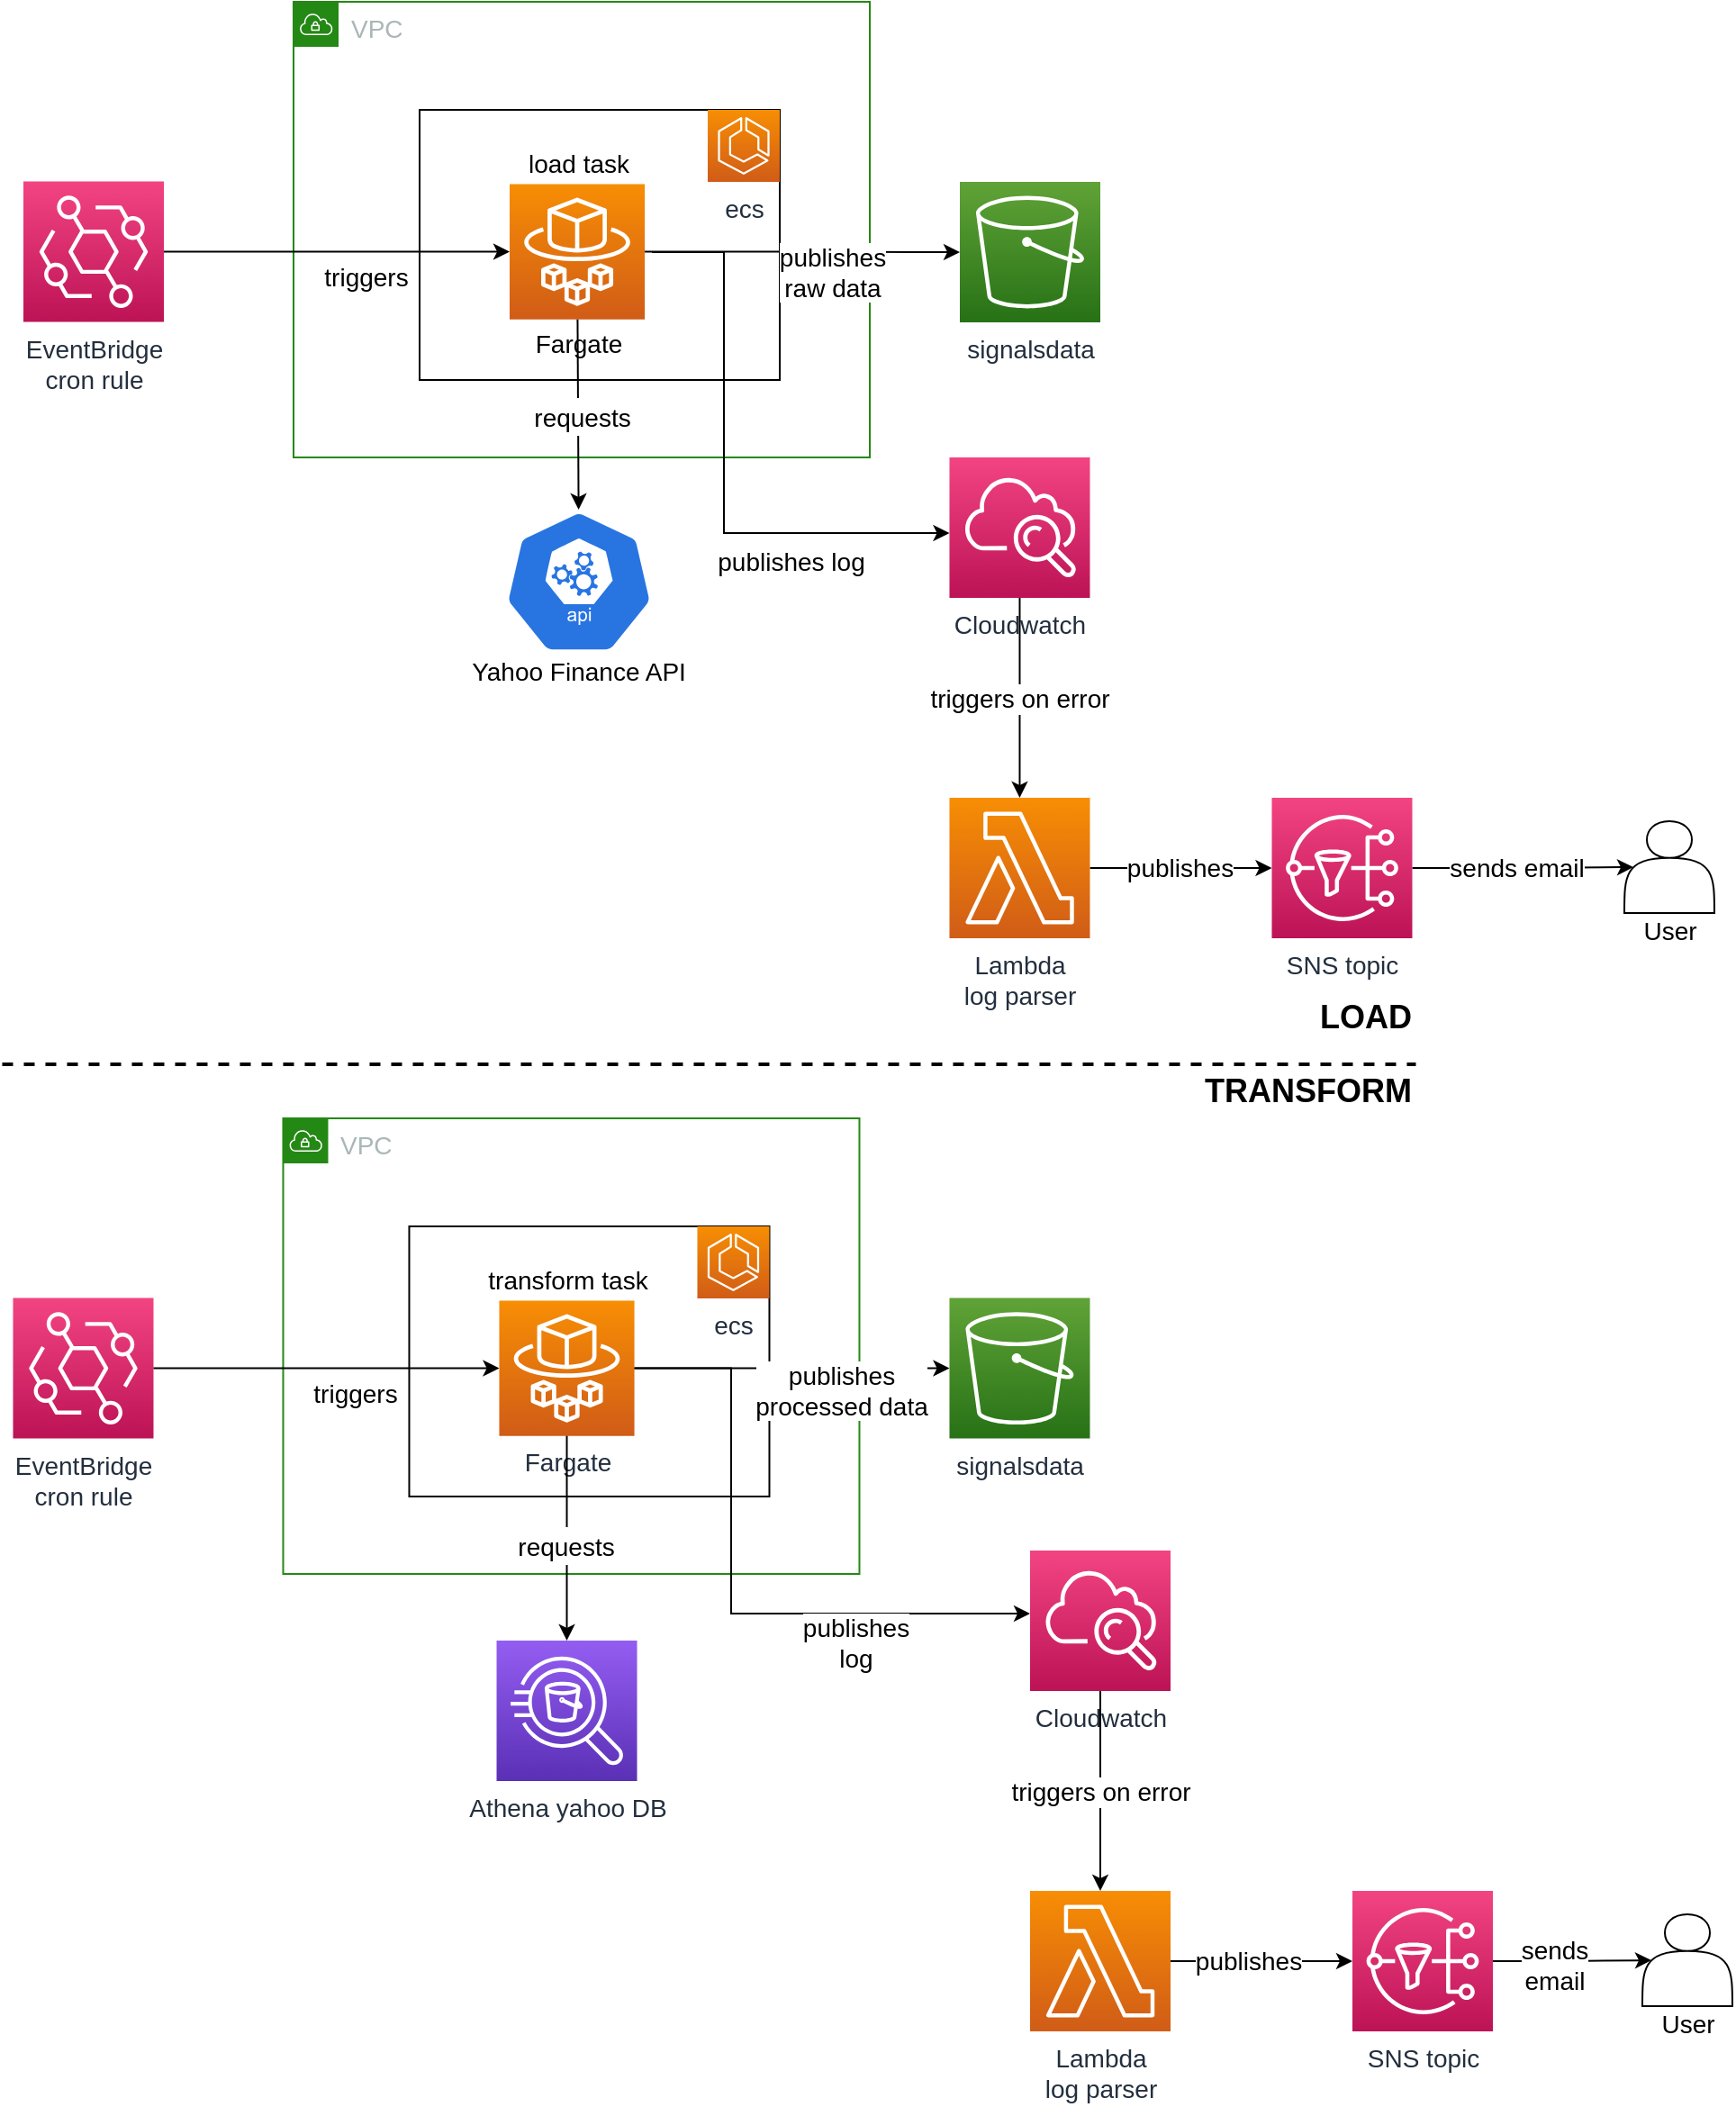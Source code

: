 <mxfile version="12.4.8" type="device"><diagram id="MU46nbHn7iXFkazeqXxV" name="Page-1"><mxGraphModel dx="1186" dy="679" grid="1" gridSize="10" guides="1" tooltips="1" connect="1" arrows="1" fold="1" page="1" pageScale="1" pageWidth="827" pageHeight="1169" math="0" shadow="0"><root><mxCell id="0"/><mxCell id="1" parent="0"/><mxCell id="FlsPnfBNSBYSUubcoopE-9" value="VPC" style="points=[[0,0],[0.25,0],[0.5,0],[0.75,0],[1,0],[1,0.25],[1,0.5],[1,0.75],[1,1],[0.75,1],[0.5,1],[0.25,1],[0,1],[0,0.75],[0,0.5],[0,0.25]];outlineConnect=0;gradientColor=none;html=1;whiteSpace=wrap;fontSize=14;fontStyle=0;shape=mxgraph.aws4.group;grIcon=mxgraph.aws4.group_vpc;strokeColor=#248814;fillColor=none;verticalAlign=top;align=left;spacingLeft=30;fontColor=#AAB7B8;dashed=0;" parent="1" vertex="1"><mxGeometry x="181" y="20" width="320" height="253" as="geometry"/></mxCell><mxCell id="FlsPnfBNSBYSUubcoopE-1" value="EventBridge&lt;br&gt;cron rule" style="outlineConnect=0;fontColor=#232F3E;gradientColor=#F34482;gradientDirection=north;fillColor=#BC1356;strokeColor=#ffffff;dashed=0;verticalLabelPosition=bottom;verticalAlign=top;align=center;html=1;fontSize=14;fontStyle=0;aspect=fixed;shape=mxgraph.aws4.resourceIcon;resIcon=mxgraph.aws4.eventbridge;" parent="1" vertex="1"><mxGeometry x="31" y="119.8" width="78" height="78" as="geometry"/></mxCell><mxCell id="FlsPnfBNSBYSUubcoopE-6" value="" style="group;fontSize=14;" parent="1" vertex="1" connectable="0"><mxGeometry x="361" y="120" width="313.24" height="292" as="geometry"/></mxCell><mxCell id="FlsPnfBNSBYSUubcoopE-5" value="" style="group;fontSize=14;" parent="FlsPnfBNSBYSUubcoopE-6" vertex="1" connectable="0"><mxGeometry x="-40" y="-30" width="307" height="322" as="geometry"/></mxCell><mxCell id="FlsPnfBNSBYSUubcoopE-11" value="" style="group;fontSize=14;" parent="FlsPnfBNSBYSUubcoopE-5" vertex="1" connectable="0"><mxGeometry x="-70" y="-10" width="200" height="150" as="geometry"/></mxCell><mxCell id="FlsPnfBNSBYSUubcoopE-4" value="" style="rounded=0;whiteSpace=wrap;html=1;fontSize=14;" parent="FlsPnfBNSBYSUubcoopE-11" vertex="1"><mxGeometry width="200.0" height="150" as="geometry"/></mxCell><mxCell id="FlsPnfBNSBYSUubcoopE-2" value="ecs" style="outlineConnect=0;fontColor=#232F3E;gradientColor=#F78E04;gradientDirection=north;fillColor=#D05C17;strokeColor=#ffffff;dashed=0;verticalLabelPosition=bottom;verticalAlign=top;align=center;html=1;fontSize=14;fontStyle=0;aspect=fixed;shape=mxgraph.aws4.resourceIcon;resIcon=mxgraph.aws4.ecs;" parent="FlsPnfBNSBYSUubcoopE-11" vertex="1"><mxGeometry x="160" width="40" height="40" as="geometry"/></mxCell><mxCell id="FlsPnfBNSBYSUubcoopE-41" value="" style="group;fontSize=14;" parent="FlsPnfBNSBYSUubcoopE-11" vertex="1" connectable="0"><mxGeometry x="32.52" y="20" width="115" height="120" as="geometry"/></mxCell><mxCell id="FlsPnfBNSBYSUubcoopE-3" value="" style="outlineConnect=0;fontColor=#232F3E;gradientColor=#F78E04;gradientDirection=north;fillColor=#D05C17;strokeColor=#ffffff;dashed=0;verticalLabelPosition=bottom;verticalAlign=top;align=center;html=1;fontSize=14;fontStyle=0;aspect=fixed;shape=mxgraph.aws4.resourceIcon;resIcon=mxgraph.aws4.fargate;" parent="FlsPnfBNSBYSUubcoopE-41" vertex="1"><mxGeometry x="17.48" y="21.28" width="75.04" height="75.04" as="geometry"/></mxCell><mxCell id="FlsPnfBNSBYSUubcoopE-40" value="load task" style="text;html=1;align=center;verticalAlign=middle;resizable=0;points=[];autosize=1;fontSize=14;" parent="FlsPnfBNSBYSUubcoopE-41" vertex="1"><mxGeometry x="20" width="70" height="20" as="geometry"/></mxCell><mxCell id="fnT_rszr4FKE6lshZ6Yc-27" value="&lt;span style=&quot;background-color: rgb(255 , 255 , 255)&quot;&gt;Fargate&lt;/span&gt;" style="text;html=1;align=center;verticalAlign=middle;resizable=0;points=[];autosize=1;fontSize=14;" vertex="1" parent="FlsPnfBNSBYSUubcoopE-41"><mxGeometry x="25" y="100" width="60" height="20" as="geometry"/></mxCell><mxCell id="FlsPnfBNSBYSUubcoopE-20" value="" style="group;fontSize=14;" parent="FlsPnfBNSBYSUubcoopE-5" vertex="1" connectable="0"><mxGeometry x="16.28" y="222" width="142.48" height="100" as="geometry"/></mxCell><mxCell id="FlsPnfBNSBYSUubcoopE-13" value="" style="html=1;dashed=0;whitespace=wrap;fillColor=#2875E2;strokeColor=#ffffff;points=[[0.005,0.63,0],[0.1,0.2,0],[0.9,0.2,0],[0.5,0,0],[0.995,0.63,0],[0.72,0.99,0],[0.5,1,0],[0.28,0.99,0]];shape=mxgraph.kubernetes.icon;prIcon=api;fontSize=14;" parent="FlsPnfBNSBYSUubcoopE-20" vertex="1"><mxGeometry x="-69" y="-10" width="142.48" height="80" as="geometry"/></mxCell><mxCell id="FlsPnfBNSBYSUubcoopE-19" value="Yahoo Finance API" style="text;html=1;align=center;verticalAlign=middle;resizable=0;points=[];autosize=1;fontSize=14;" parent="FlsPnfBNSBYSUubcoopE-20" vertex="1"><mxGeometry x="-63.76" y="70" width="130" height="20" as="geometry"/></mxCell><mxCell id="FlsPnfBNSBYSUubcoopE-64" style="edgeStyle=orthogonalEdgeStyle;rounded=0;orthogonalLoop=1;jettySize=auto;html=1;strokeWidth=1;fontSize=14;" parent="FlsPnfBNSBYSUubcoopE-5" target="fnT_rszr4FKE6lshZ6Yc-6" edge="1"><mxGeometry relative="1" as="geometry"><mxPoint x="59" y="69" as="sourcePoint"/><mxPoint x="224.24" y="225" as="targetPoint"/><Array as="points"><mxPoint x="99" y="69"/><mxPoint x="99" y="225"/></Array></mxGeometry></mxCell><mxCell id="FlsPnfBNSBYSUubcoopE-65" value="&lt;font style=&quot;font-size: 14px&quot;&gt;publishes log&lt;/font&gt;" style="text;html=1;align=center;verticalAlign=middle;resizable=0;points=[];labelBackgroundColor=#ffffff;fontSize=14;" parent="FlsPnfBNSBYSUubcoopE-64" vertex="1" connectable="0"><mxGeometry x="0.475" relative="1" as="geometry"><mxPoint x="-4.28" y="15.47" as="offset"/></mxGeometry></mxCell><mxCell id="FlsPnfBNSBYSUubcoopE-85" value="" style="endArrow=classic;html=1;strokeWidth=1;fontSize=18;" parent="FlsPnfBNSBYSUubcoopE-5" source="FlsPnfBNSBYSUubcoopE-3" target="FlsPnfBNSBYSUubcoopE-13" edge="1"><mxGeometry width="50" height="50" relative="1" as="geometry"><mxPoint x="-190" y="260" as="sourcePoint"/><mxPoint x="-140" y="210" as="targetPoint"/></mxGeometry></mxCell><mxCell id="FlsPnfBNSBYSUubcoopE-86" value="&lt;font style=&quot;font-size: 14px&quot;&gt;requests&lt;/font&gt;" style="text;html=1;align=center;verticalAlign=middle;resizable=0;points=[];labelBackgroundColor=#ffffff;fontSize=18;" parent="FlsPnfBNSBYSUubcoopE-85" vertex="1" connectable="0"><mxGeometry x="0.001" y="2" relative="1" as="geometry"><mxPoint as="offset"/></mxGeometry></mxCell><mxCell id="fnT_rszr4FKE6lshZ6Yc-6" value="&lt;font style=&quot;font-size: 14px ; background-color: rgb(255 , 255 , 255)&quot;&gt;Cloudwatch&lt;/font&gt;" style="outlineConnect=0;fontColor=#232F3E;gradientColor=#F34482;gradientDirection=north;fillColor=#BC1356;strokeColor=#ffffff;dashed=0;verticalLabelPosition=bottom;verticalAlign=top;align=center;html=1;fontSize=12;fontStyle=0;aspect=fixed;shape=mxgraph.aws4.resourceIcon;resIcon=mxgraph.aws4.cloudwatch;" vertex="1" parent="FlsPnfBNSBYSUubcoopE-5"><mxGeometry x="224.24" y="183" width="78" height="78" as="geometry"/></mxCell><mxCell id="FlsPnfBNSBYSUubcoopE-7" style="edgeStyle=orthogonalEdgeStyle;rounded=0;orthogonalLoop=1;jettySize=auto;html=1;fontSize=14;" parent="1" source="FlsPnfBNSBYSUubcoopE-1" target="FlsPnfBNSBYSUubcoopE-3" edge="1"><mxGeometry relative="1" as="geometry"/></mxCell><mxCell id="FlsPnfBNSBYSUubcoopE-8" value="triggers" style="text;html=1;align=center;verticalAlign=middle;resizable=0;points=[];labelBackgroundColor=#ffffff;fontSize=14;" parent="FlsPnfBNSBYSUubcoopE-7" vertex="1" connectable="0"><mxGeometry x="-0.438" y="-2" relative="1" as="geometry"><mxPoint x="58" y="12.2" as="offset"/></mxGeometry></mxCell><mxCell id="FlsPnfBNSBYSUubcoopE-16" value="signalsdata" style="outlineConnect=0;fontColor=#232F3E;gradientColor=#60A337;gradientDirection=north;fillColor=#277116;strokeColor=#ffffff;dashed=0;verticalLabelPosition=bottom;verticalAlign=top;align=center;html=1;fontSize=14;fontStyle=0;aspect=fixed;shape=mxgraph.aws4.resourceIcon;resIcon=mxgraph.aws4.s3;" parent="1" vertex="1"><mxGeometry x="551" y="120" width="78" height="78" as="geometry"/></mxCell><mxCell id="FlsPnfBNSBYSUubcoopE-17" style="edgeStyle=orthogonalEdgeStyle;rounded=0;orthogonalLoop=1;jettySize=auto;html=1;fontSize=14;" parent="1" source="FlsPnfBNSBYSUubcoopE-3" target="FlsPnfBNSBYSUubcoopE-16" edge="1"><mxGeometry relative="1" as="geometry"/></mxCell><mxCell id="FlsPnfBNSBYSUubcoopE-18" value="publishes&lt;br&gt;raw data" style="text;html=1;align=center;verticalAlign=middle;resizable=0;points=[];labelBackgroundColor=#ffffff;fontSize=14;" parent="FlsPnfBNSBYSUubcoopE-17" vertex="1" connectable="0"><mxGeometry x="-0.16" y="2" relative="1" as="geometry"><mxPoint x="29.84" y="12.88" as="offset"/></mxGeometry></mxCell><mxCell id="FlsPnfBNSBYSUubcoopE-21" value="VPC" style="points=[[0,0],[0.25,0],[0.5,0],[0.75,0],[1,0],[1,0.25],[1,0.5],[1,0.75],[1,1],[0.75,1],[0.5,1],[0.25,1],[0,1],[0,0.75],[0,0.5],[0,0.25]];outlineConnect=0;gradientColor=none;html=1;whiteSpace=wrap;fontSize=14;fontStyle=0;shape=mxgraph.aws4.group;grIcon=mxgraph.aws4.group_vpc;strokeColor=#248814;fillColor=none;verticalAlign=top;align=left;spacingLeft=30;fontColor=#AAB7B8;dashed=0;" parent="1" vertex="1"><mxGeometry x="175.24" y="640" width="320" height="253" as="geometry"/></mxCell><mxCell id="FlsPnfBNSBYSUubcoopE-22" value="EventBridge&lt;br&gt;cron rule" style="outlineConnect=0;fontColor=#232F3E;gradientColor=#F34482;gradientDirection=north;fillColor=#BC1356;strokeColor=#ffffff;dashed=0;verticalLabelPosition=bottom;verticalAlign=top;align=center;html=1;fontSize=14;fontStyle=0;aspect=fixed;shape=mxgraph.aws4.resourceIcon;resIcon=mxgraph.aws4.eventbridge;" parent="1" vertex="1"><mxGeometry x="25.24" y="739.8" width="78" height="78" as="geometry"/></mxCell><mxCell id="FlsPnfBNSBYSUubcoopE-23" value="" style="group;fontSize=14;" parent="1" vertex="1" connectable="0"><mxGeometry x="285.24" y="730" width="280" height="308" as="geometry"/></mxCell><mxCell id="FlsPnfBNSBYSUubcoopE-24" value="" style="group;fontSize=14;" parent="FlsPnfBNSBYSUubcoopE-23" vertex="1" connectable="0"><mxGeometry x="-40" y="-30" width="280" height="338" as="geometry"/></mxCell><mxCell id="FlsPnfBNSBYSUubcoopE-25" value="" style="group;fontSize=14;" parent="FlsPnfBNSBYSUubcoopE-24" vertex="1" connectable="0"><mxGeometry width="200" height="150" as="geometry"/></mxCell><mxCell id="FlsPnfBNSBYSUubcoopE-26" value="" style="rounded=0;whiteSpace=wrap;html=1;fontSize=14;" parent="FlsPnfBNSBYSUubcoopE-25" vertex="1"><mxGeometry width="200.0" height="150" as="geometry"/></mxCell><mxCell id="FlsPnfBNSBYSUubcoopE-27" value="ecs" style="outlineConnect=0;fontColor=#232F3E;gradientColor=#F78E04;gradientDirection=north;fillColor=#D05C17;strokeColor=#ffffff;dashed=0;verticalLabelPosition=bottom;verticalAlign=top;align=center;html=1;fontSize=14;fontStyle=0;aspect=fixed;shape=mxgraph.aws4.resourceIcon;resIcon=mxgraph.aws4.ecs;" parent="FlsPnfBNSBYSUubcoopE-25" vertex="1"><mxGeometry x="160" width="40" height="40" as="geometry"/></mxCell><mxCell id="FlsPnfBNSBYSUubcoopE-43" value="" style="group;fontSize=14;" parent="FlsPnfBNSBYSUubcoopE-25" vertex="1" connectable="0"><mxGeometry x="17.52" y="20" width="150" height="96.32" as="geometry"/></mxCell><mxCell id="FlsPnfBNSBYSUubcoopE-28" value="&lt;span style=&quot;background-color: rgb(255 , 255 , 255)&quot;&gt;Fargate&lt;/span&gt;" style="outlineConnect=0;fontColor=#232F3E;gradientColor=#F78E04;gradientDirection=north;fillColor=#D05C17;strokeColor=#ffffff;dashed=0;verticalLabelPosition=bottom;verticalAlign=top;align=center;html=1;fontSize=14;fontStyle=0;aspect=fixed;shape=mxgraph.aws4.resourceIcon;resIcon=mxgraph.aws4.fargate;" parent="FlsPnfBNSBYSUubcoopE-43" vertex="1"><mxGeometry x="32.48" y="21.28" width="75.04" height="75.04" as="geometry"/></mxCell><mxCell id="FlsPnfBNSBYSUubcoopE-42" value="transform task" style="text;html=1;align=center;verticalAlign=middle;resizable=0;points=[];autosize=1;fontSize=14;" parent="FlsPnfBNSBYSUubcoopE-43" vertex="1"><mxGeometry x="20" width="100" height="20" as="geometry"/></mxCell><mxCell id="FlsPnfBNSBYSUubcoopE-39" value="Athena yahoo DB" style="outlineConnect=0;fontColor=#232F3E;gradientColor=#945DF2;gradientDirection=north;fillColor=#5A30B5;strokeColor=#ffffff;dashed=0;verticalLabelPosition=bottom;verticalAlign=top;align=center;html=1;fontSize=14;fontStyle=0;aspect=fixed;shape=mxgraph.aws4.resourceIcon;resIcon=mxgraph.aws4.athena;" parent="FlsPnfBNSBYSUubcoopE-24" vertex="1"><mxGeometry x="48.52" y="230" width="78" height="78" as="geometry"/></mxCell><mxCell id="FlsPnfBNSBYSUubcoopE-80" value="" style="endArrow=classic;html=1;strokeWidth=1;fontSize=18;" parent="FlsPnfBNSBYSUubcoopE-24" source="FlsPnfBNSBYSUubcoopE-28" target="FlsPnfBNSBYSUubcoopE-39" edge="1"><mxGeometry width="50" height="50" relative="1" as="geometry"><mxPoint x="-235.24" y="500" as="sourcePoint"/><mxPoint x="84.76" y="220" as="targetPoint"/></mxGeometry></mxCell><mxCell id="FlsPnfBNSBYSUubcoopE-81" value="&lt;font style=&quot;font-size: 14px&quot;&gt;requests&lt;/font&gt;" style="text;html=1;align=center;verticalAlign=middle;resizable=0;points=[];labelBackgroundColor=#ffffff;fontSize=18;" parent="FlsPnfBNSBYSUubcoopE-80" vertex="1" connectable="0"><mxGeometry x="0.055" y="-1" relative="1" as="geometry"><mxPoint as="offset"/></mxGeometry></mxCell><mxCell id="FlsPnfBNSBYSUubcoopE-34" style="edgeStyle=orthogonalEdgeStyle;rounded=0;orthogonalLoop=1;jettySize=auto;html=1;fontSize=14;" parent="1" source="FlsPnfBNSBYSUubcoopE-22" target="FlsPnfBNSBYSUubcoopE-28" edge="1"><mxGeometry relative="1" as="geometry"/></mxCell><mxCell id="FlsPnfBNSBYSUubcoopE-35" value="triggers" style="text;html=1;align=center;verticalAlign=middle;resizable=0;points=[];labelBackgroundColor=#ffffff;fontSize=14;" parent="FlsPnfBNSBYSUubcoopE-34" vertex="1" connectable="0"><mxGeometry x="-0.438" y="-2" relative="1" as="geometry"><mxPoint x="58" y="12.2" as="offset"/></mxGeometry></mxCell><mxCell id="FlsPnfBNSBYSUubcoopE-36" value="signalsdata" style="outlineConnect=0;fontColor=#232F3E;gradientColor=#60A337;gradientDirection=north;fillColor=#277116;strokeColor=#ffffff;dashed=0;verticalLabelPosition=bottom;verticalAlign=top;align=center;html=1;fontSize=14;fontStyle=0;aspect=fixed;shape=mxgraph.aws4.resourceIcon;resIcon=mxgraph.aws4.s3;" parent="1" vertex="1"><mxGeometry x="545.24" y="739.8" width="78" height="78" as="geometry"/></mxCell><mxCell id="FlsPnfBNSBYSUubcoopE-37" style="edgeStyle=orthogonalEdgeStyle;rounded=0;orthogonalLoop=1;jettySize=auto;html=1;fontSize=14;" parent="1" source="FlsPnfBNSBYSUubcoopE-28" target="FlsPnfBNSBYSUubcoopE-36" edge="1"><mxGeometry relative="1" as="geometry"/></mxCell><mxCell id="FlsPnfBNSBYSUubcoopE-38" value="&lt;font style=&quot;font-size: 14px&quot;&gt;publishes&lt;br&gt;processed data&lt;br&gt;&lt;/font&gt;" style="text;html=1;align=center;verticalAlign=middle;resizable=0;points=[];labelBackgroundColor=#ffffff;fontSize=14;" parent="FlsPnfBNSBYSUubcoopE-37" vertex="1" connectable="0"><mxGeometry x="-0.16" y="2" relative="1" as="geometry"><mxPoint x="41.02" y="13.47" as="offset"/></mxGeometry></mxCell><mxCell id="FlsPnfBNSBYSUubcoopE-45" value="" style="endArrow=none;dashed=1;html=1;strokeWidth=2;fontSize=14;" parent="1" edge="1"><mxGeometry width="50" height="50" relative="1" as="geometry"><mxPoint x="19.24" y="610" as="sourcePoint"/><mxPoint x="804.24" y="610" as="targetPoint"/></mxGeometry></mxCell><mxCell id="FlsPnfBNSBYSUubcoopE-46" value="LOAD" style="text;html=1;align=right;verticalAlign=middle;resizable=0;points=[];autosize=1;fontSize=18;fontStyle=1" parent="1" vertex="1"><mxGeometry x="733.24" y="569" width="70" height="30" as="geometry"/></mxCell><mxCell id="FlsPnfBNSBYSUubcoopE-47" value="TRANSFORM" style="text;html=1;align=right;verticalAlign=middle;resizable=0;points=[];autosize=1;fontSize=18;fontStyle=1" parent="1" vertex="1"><mxGeometry x="673.24" y="610" width="130" height="30" as="geometry"/></mxCell><mxCell id="FlsPnfBNSBYSUubcoopE-52" style="edgeStyle=orthogonalEdgeStyle;rounded=0;orthogonalLoop=1;jettySize=auto;html=1;strokeWidth=1;fontSize=14;" parent="1" target="FlsPnfBNSBYSUubcoopE-51" edge="1"><mxGeometry relative="1" as="geometry"><mxPoint x="584.24" y="940" as="sourcePoint"/></mxGeometry></mxCell><mxCell id="FlsPnfBNSBYSUubcoopE-53" value="publishes" style="text;html=1;align=center;verticalAlign=middle;resizable=0;points=[];labelBackgroundColor=#ffffff;fontSize=14;" parent="FlsPnfBNSBYSUubcoopE-52" vertex="1" connectable="0"><mxGeometry x="0.029" y="2" relative="1" as="geometry"><mxPoint x="35.59" as="offset"/></mxGeometry></mxCell><mxCell id="FlsPnfBNSBYSUubcoopE-49" style="edgeStyle=orthogonalEdgeStyle;rounded=0;orthogonalLoop=1;jettySize=auto;html=1;strokeWidth=1;fontSize=14;" parent="1" source="FlsPnfBNSBYSUubcoopE-28" target="fnT_rszr4FKE6lshZ6Yc-13" edge="1"><mxGeometry relative="1" as="geometry"><Array as="points"><mxPoint x="424" y="779"/><mxPoint x="424" y="915"/></Array><mxPoint x="564.24" y="915" as="targetPoint"/></mxGeometry></mxCell><mxCell id="FlsPnfBNSBYSUubcoopE-50" value="&lt;font style=&quot;font-size: 14px&quot;&gt;publishes&lt;br&gt;log&lt;br&gt;&lt;/font&gt;" style="text;html=1;align=center;verticalAlign=middle;resizable=0;points=[];labelBackgroundColor=#ffffff;fontSize=14;" parent="FlsPnfBNSBYSUubcoopE-49" vertex="1" connectable="0"><mxGeometry x="0.475" relative="1" as="geometry"><mxPoint x="-4.28" y="15.47" as="offset"/></mxGeometry></mxCell><mxCell id="FlsPnfBNSBYSUubcoopE-56" style="edgeStyle=orthogonalEdgeStyle;rounded=0;orthogonalLoop=1;jettySize=auto;html=1;strokeWidth=1;fontSize=14;" parent="1" source="FlsPnfBNSBYSUubcoopE-55" edge="1"><mxGeometry relative="1" as="geometry"><mxPoint x="623.24" y="1069" as="targetPoint"/></mxGeometry></mxCell><mxCell id="FlsPnfBNSBYSUubcoopE-57" value="subscribes" style="text;html=1;align=center;verticalAlign=middle;resizable=0;points=[];labelBackgroundColor=#ffffff;fontSize=14;" parent="FlsPnfBNSBYSUubcoopE-56" vertex="1" connectable="0"><mxGeometry x="0.143" y="3" relative="1" as="geometry"><mxPoint x="4.88" y="7.35" as="offset"/></mxGeometry></mxCell><mxCell id="fnT_rszr4FKE6lshZ6Yc-11" style="edgeStyle=orthogonalEdgeStyle;rounded=0;orthogonalLoop=1;jettySize=auto;html=1;entryX=0.1;entryY=0.5;entryDx=0;entryDy=0;entryPerimeter=0;" edge="1" parent="1" source="FlsPnfBNSBYSUubcoopE-66" target="FlsPnfBNSBYSUubcoopE-70"><mxGeometry relative="1" as="geometry"/></mxCell><mxCell id="fnT_rszr4FKE6lshZ6Yc-12" value="&lt;font style=&quot;font-size: 14px&quot;&gt;sends email&lt;/font&gt;" style="text;html=1;align=center;verticalAlign=middle;resizable=0;points=[];labelBackgroundColor=#ffffff;" vertex="1" connectable="0" parent="fnT_rszr4FKE6lshZ6Yc-11"><mxGeometry x="0.267" y="-1" relative="1" as="geometry"><mxPoint x="-20.24" y="-1" as="offset"/></mxGeometry></mxCell><mxCell id="FlsPnfBNSBYSUubcoopE-66" value="SNS topic" style="outlineConnect=0;fontColor=#232F3E;gradientColor=#F34482;gradientDirection=north;fillColor=#BC1356;strokeColor=#ffffff;dashed=0;verticalLabelPosition=bottom;verticalAlign=top;align=center;html=1;fontSize=14;fontStyle=0;aspect=fixed;shape=mxgraph.aws4.resourceIcon;resIcon=mxgraph.aws4.sns;" parent="1" vertex="1"><mxGeometry x="724.24" y="462" width="78" height="78" as="geometry"/></mxCell><mxCell id="FlsPnfBNSBYSUubcoopE-69" value="" style="group;fontSize=14;" parent="1" vertex="1" connectable="0"><mxGeometry x="920" y="475" width="50" height="71" as="geometry"/></mxCell><mxCell id="FlsPnfBNSBYSUubcoopE-70" value="" style="shape=actor;whiteSpace=wrap;html=1;fontSize=14;" parent="FlsPnfBNSBYSUubcoopE-69" vertex="1"><mxGeometry width="50" height="51" as="geometry"/></mxCell><mxCell id="FlsPnfBNSBYSUubcoopE-71" value="User" style="text;html=1;align=center;verticalAlign=middle;resizable=0;points=[];autosize=1;fontSize=14;" parent="FlsPnfBNSBYSUubcoopE-69" vertex="1"><mxGeometry y="51" width="50" height="20" as="geometry"/></mxCell><mxCell id="fnT_rszr4FKE6lshZ6Yc-8" style="edgeStyle=orthogonalEdgeStyle;rounded=0;orthogonalLoop=1;jettySize=auto;html=1;" edge="1" parent="1" source="fnT_rszr4FKE6lshZ6Yc-1" target="FlsPnfBNSBYSUubcoopE-66"><mxGeometry relative="1" as="geometry"/></mxCell><mxCell id="fnT_rszr4FKE6lshZ6Yc-9" value="&lt;font style=&quot;font-size: 14px&quot;&gt;publishes&lt;/font&gt;" style="text;html=1;align=center;verticalAlign=middle;resizable=0;points=[];labelBackgroundColor=#ffffff;" vertex="1" connectable="0" parent="fnT_rszr4FKE6lshZ6Yc-8"><mxGeometry x="-0.391" y="2" relative="1" as="geometry"><mxPoint x="19" y="1.5" as="offset"/></mxGeometry></mxCell><mxCell id="fnT_rszr4FKE6lshZ6Yc-1" value="&lt;font style=&quot;font-size: 14px&quot;&gt;Lambda&lt;br&gt;log parser&lt;br&gt;&lt;/font&gt;" style="outlineConnect=0;fontColor=#232F3E;gradientColor=#F78E04;gradientDirection=north;fillColor=#D05C17;strokeColor=#ffffff;dashed=0;verticalLabelPosition=bottom;verticalAlign=top;align=center;html=1;fontSize=12;fontStyle=0;aspect=fixed;shape=mxgraph.aws4.resourceIcon;resIcon=mxgraph.aws4.lambda;" vertex="1" parent="1"><mxGeometry x="545.24" y="462" width="78" height="78" as="geometry"/></mxCell><mxCell id="fnT_rszr4FKE6lshZ6Yc-2" value="&lt;font style=&quot;font-size: 14px&quot;&gt;triggers on error&lt;/font&gt;" style="edgeStyle=orthogonalEdgeStyle;rounded=0;orthogonalLoop=1;jettySize=auto;html=1;" edge="1" parent="1" source="fnT_rszr4FKE6lshZ6Yc-6" target="fnT_rszr4FKE6lshZ6Yc-1"><mxGeometry relative="1" as="geometry"><mxPoint x="584.24" y="358" as="sourcePoint"/></mxGeometry></mxCell><mxCell id="fnT_rszr4FKE6lshZ6Yc-13" value="&lt;font style=&quot;font-size: 14px ; background-color: rgb(255 , 255 , 255)&quot;&gt;Cloudwatch&lt;/font&gt;" style="outlineConnect=0;fontColor=#232F3E;gradientColor=#F34482;gradientDirection=north;fillColor=#BC1356;strokeColor=#ffffff;dashed=0;verticalLabelPosition=bottom;verticalAlign=top;align=center;html=1;fontSize=12;fontStyle=0;aspect=fixed;shape=mxgraph.aws4.resourceIcon;resIcon=mxgraph.aws4.cloudwatch;" vertex="1" parent="1"><mxGeometry x="590" y="880" width="78" height="78" as="geometry"/></mxCell><mxCell id="fnT_rszr4FKE6lshZ6Yc-24" style="edgeStyle=orthogonalEdgeStyle;rounded=0;orthogonalLoop=1;jettySize=auto;html=1;entryX=0.1;entryY=0.5;entryDx=0;entryDy=0;entryPerimeter=0;" edge="1" parent="1" source="fnT_rszr4FKE6lshZ6Yc-15" target="fnT_rszr4FKE6lshZ6Yc-17"><mxGeometry relative="1" as="geometry"/></mxCell><mxCell id="fnT_rszr4FKE6lshZ6Yc-25" value="&lt;font style=&quot;font-size: 14px&quot;&gt;sends&lt;br&gt;email&lt;/font&gt;" style="text;html=1;align=center;verticalAlign=middle;resizable=0;points=[];labelBackgroundColor=#ffffff;" vertex="1" connectable="0" parent="fnT_rszr4FKE6lshZ6Yc-24"><mxGeometry x="-0.239" y="-2" relative="1" as="geometry"><mxPoint as="offset"/></mxGeometry></mxCell><mxCell id="fnT_rszr4FKE6lshZ6Yc-15" value="SNS topic" style="outlineConnect=0;fontColor=#232F3E;gradientColor=#F34482;gradientDirection=north;fillColor=#BC1356;strokeColor=#ffffff;dashed=0;verticalLabelPosition=bottom;verticalAlign=top;align=center;html=1;fontSize=14;fontStyle=0;aspect=fixed;shape=mxgraph.aws4.resourceIcon;resIcon=mxgraph.aws4.sns;" vertex="1" parent="1"><mxGeometry x="769" y="1069" width="78" height="78" as="geometry"/></mxCell><mxCell id="fnT_rszr4FKE6lshZ6Yc-16" value="" style="group;fontSize=14;" vertex="1" connectable="0" parent="1"><mxGeometry x="930.0" y="1082" width="50" height="71" as="geometry"/></mxCell><mxCell id="fnT_rszr4FKE6lshZ6Yc-17" value="" style="shape=actor;whiteSpace=wrap;html=1;fontSize=14;" vertex="1" parent="fnT_rszr4FKE6lshZ6Yc-16"><mxGeometry width="50" height="51" as="geometry"/></mxCell><mxCell id="fnT_rszr4FKE6lshZ6Yc-18" value="User" style="text;html=1;align=center;verticalAlign=middle;resizable=0;points=[];autosize=1;fontSize=14;" vertex="1" parent="fnT_rszr4FKE6lshZ6Yc-16"><mxGeometry y="51" width="50" height="20" as="geometry"/></mxCell><mxCell id="fnT_rszr4FKE6lshZ6Yc-23" style="edgeStyle=orthogonalEdgeStyle;rounded=0;orthogonalLoop=1;jettySize=auto;html=1;" edge="1" parent="1" source="fnT_rszr4FKE6lshZ6Yc-20" target="fnT_rszr4FKE6lshZ6Yc-15"><mxGeometry relative="1" as="geometry"/></mxCell><mxCell id="fnT_rszr4FKE6lshZ6Yc-26" value="&lt;font style=&quot;font-size: 14px&quot;&gt;publishes&lt;/font&gt;" style="text;html=1;align=center;verticalAlign=middle;resizable=0;points=[];labelBackgroundColor=#ffffff;" vertex="1" connectable="0" parent="fnT_rszr4FKE6lshZ6Yc-23"><mxGeometry x="-0.634" y="3" relative="1" as="geometry"><mxPoint x="24" y="2.5" as="offset"/></mxGeometry></mxCell><mxCell id="fnT_rszr4FKE6lshZ6Yc-20" value="&lt;font style=&quot;font-size: 14px&quot;&gt;Lambda&lt;br&gt;log parser&lt;br&gt;&lt;/font&gt;" style="outlineConnect=0;fontColor=#232F3E;gradientColor=#F78E04;gradientDirection=north;fillColor=#D05C17;strokeColor=#ffffff;dashed=0;verticalLabelPosition=bottom;verticalAlign=top;align=center;html=1;fontSize=12;fontStyle=0;aspect=fixed;shape=mxgraph.aws4.resourceIcon;resIcon=mxgraph.aws4.lambda;" vertex="1" parent="1"><mxGeometry x="590" y="1069" width="78" height="78" as="geometry"/></mxCell><mxCell id="fnT_rszr4FKE6lshZ6Yc-21" value="&lt;font style=&quot;font-size: 14px&quot;&gt;triggers on error&lt;/font&gt;" style="edgeStyle=orthogonalEdgeStyle;rounded=0;orthogonalLoop=1;jettySize=auto;html=1;" edge="1" parent="1" source="fnT_rszr4FKE6lshZ6Yc-13" target="fnT_rszr4FKE6lshZ6Yc-20"><mxGeometry relative="1" as="geometry"><mxPoint x="629" y="965" as="sourcePoint"/></mxGeometry></mxCell></root></mxGraphModel></diagram></mxfile>
